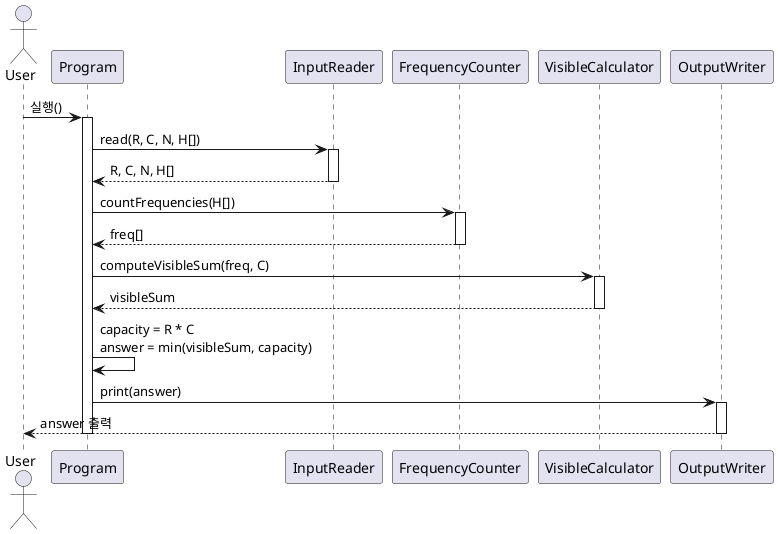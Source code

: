 @startuml TD
actor User
participant Program
participant InputReader
participant FrequencyCounter
participant VisibleCalculator
participant OutputWriter

User -> Program: 실행()
activate Program

Program -> InputReader: read(R, C, N, H[])
activate InputReader
InputReader --> Program: R, C, N, H[]
deactivate InputReader

Program -> FrequencyCounter: countFrequencies(H[])
activate FrequencyCounter
FrequencyCounter --> Program: freq[]
deactivate FrequencyCounter

Program -> VisibleCalculator: computeVisibleSum(freq, C)
activate VisibleCalculator
VisibleCalculator --> Program: visibleSum
deactivate VisibleCalculator

Program -> Program: capacity = R * C\nanswer = min(visibleSum, capacity)

Program -> OutputWriter: print(answer)
activate OutputWriter
OutputWriter --> User: answer 출력
deactivate OutputWriter

deactivate Program
@enduml
